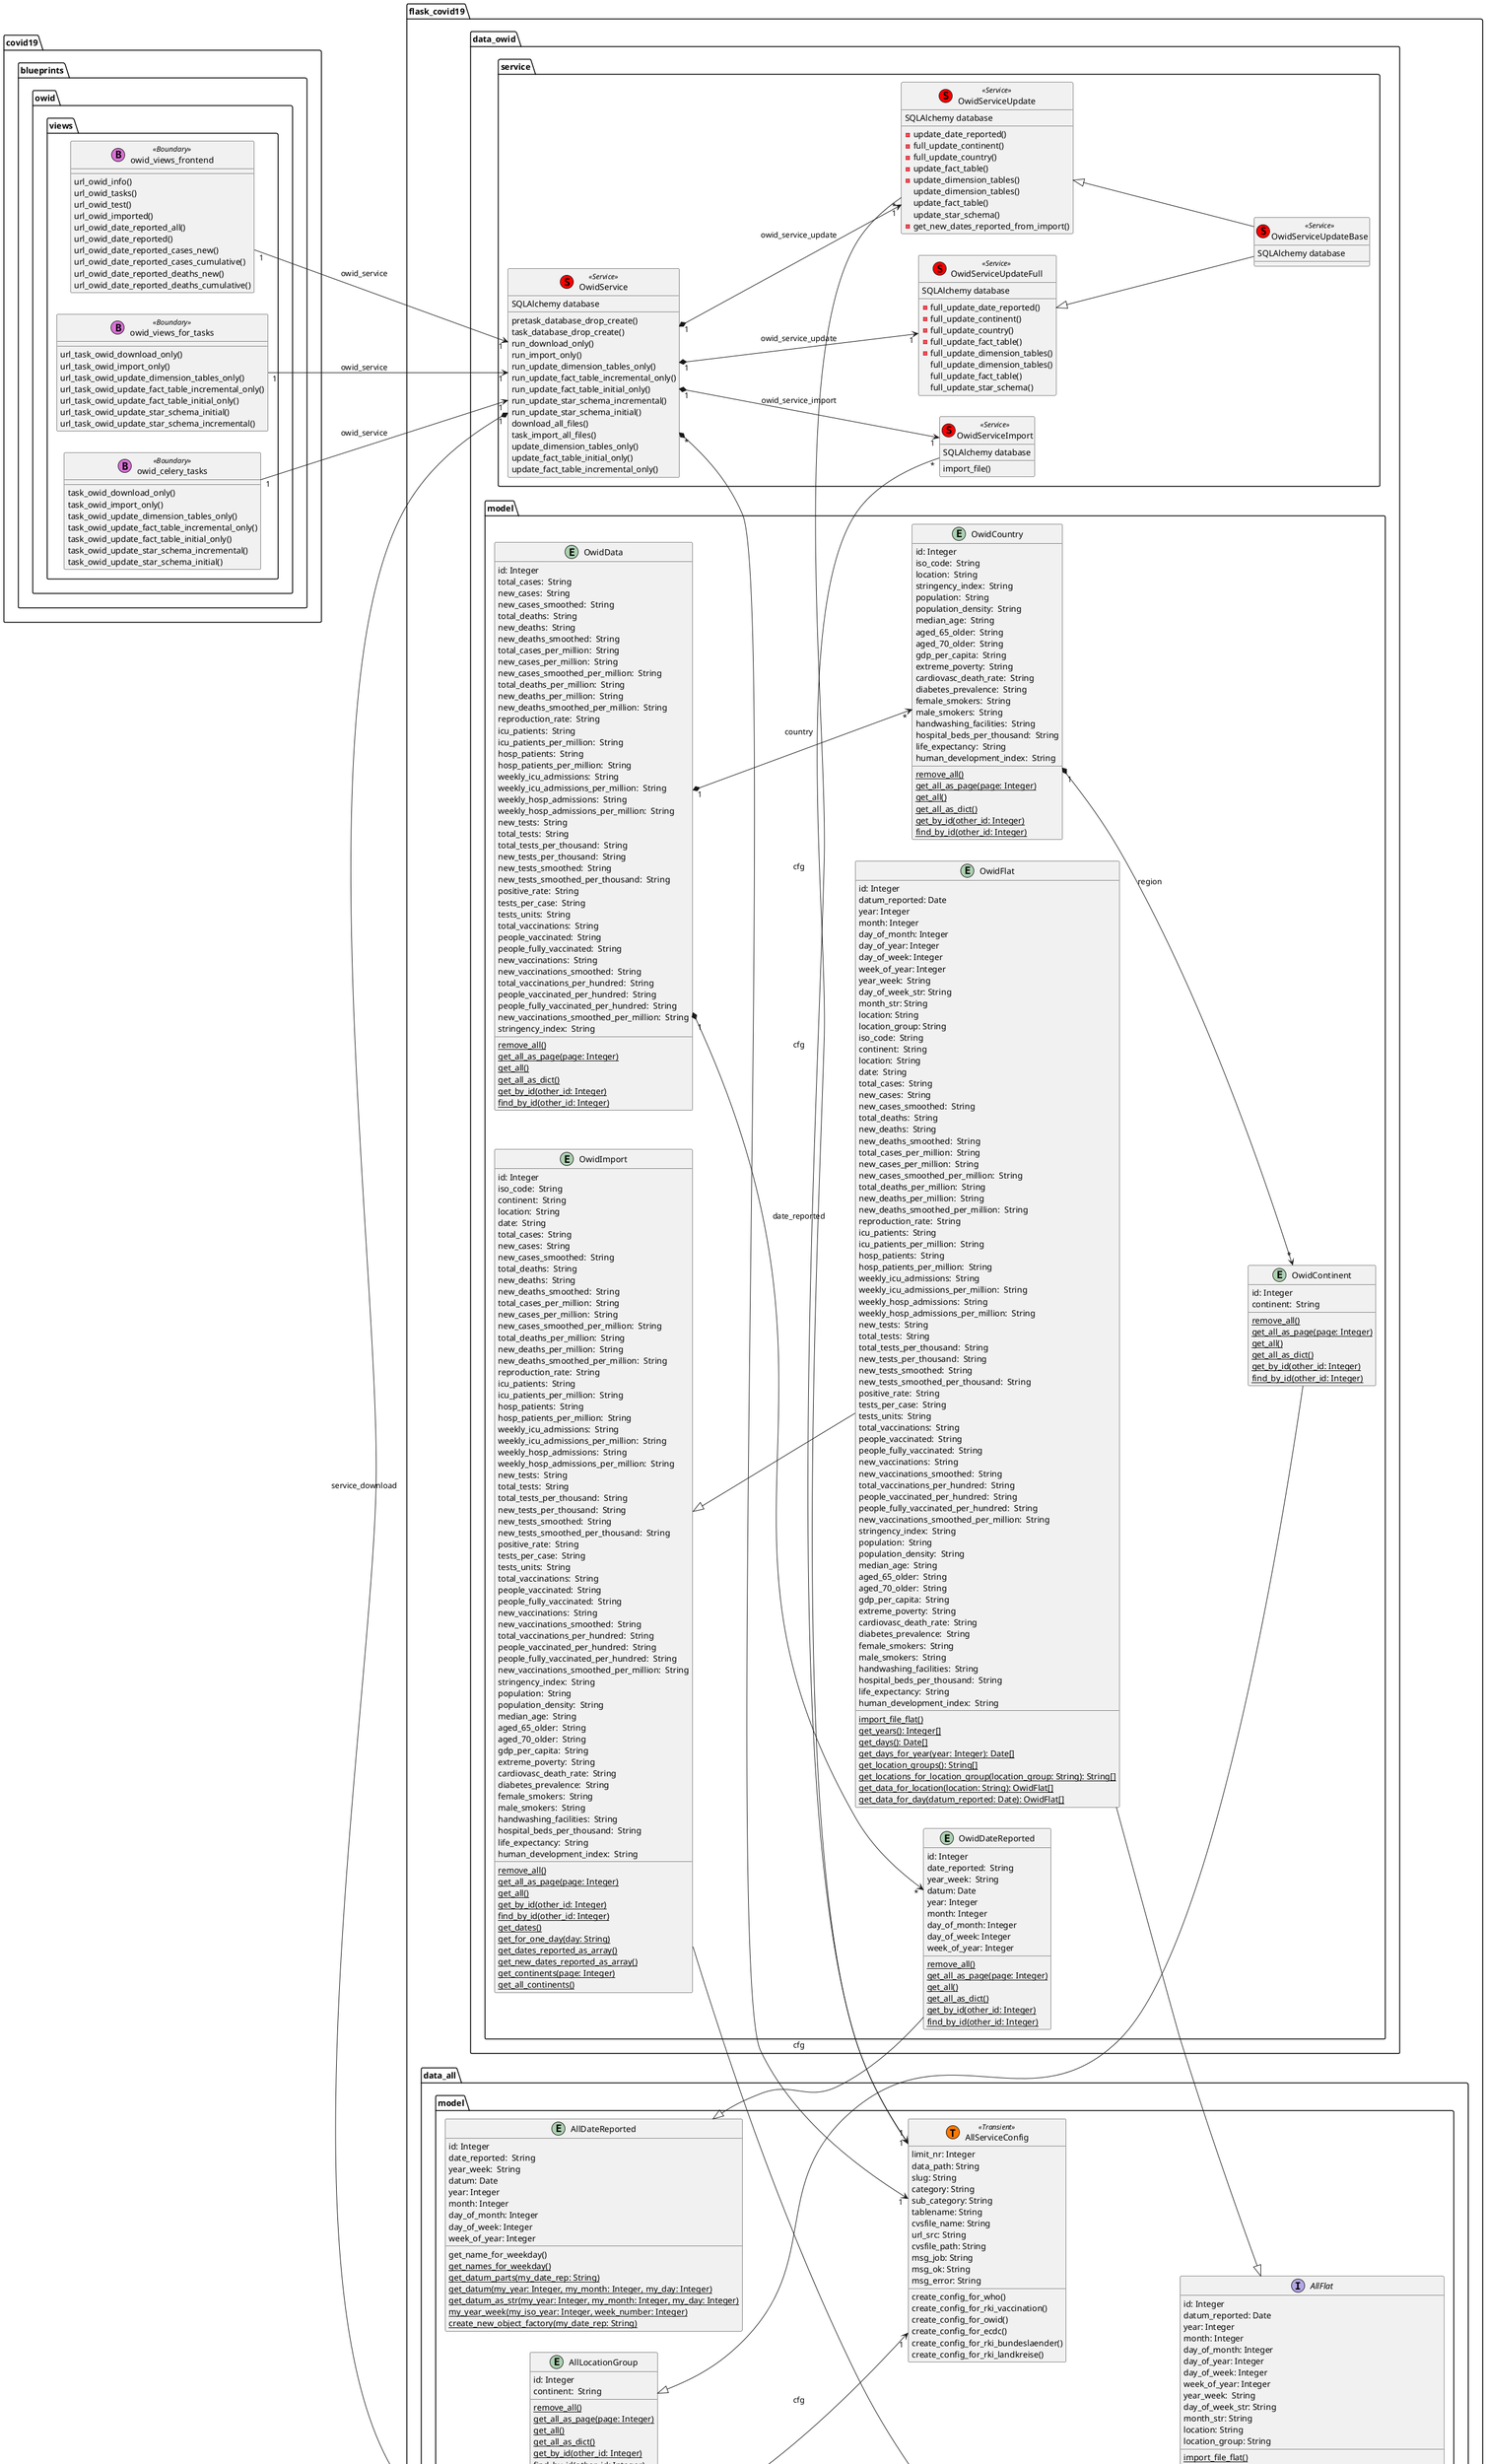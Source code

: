 @startuml
left to right direction

package flask_covid19.data_all.model {

	entity AllDateReported {
	    id: Integer
		date_reported:  String
	    year_week:  String
	    datum: Date
	    year: Integer
	    month: Integer
	    day_of_month: Integer
	    day_of_week: Integer
	    week_of_year: Integer
		get_name_for_weekday()
		{classifier} get_names_for_weekday()
		{classifier} get_datum_parts(my_date_rep: String)
		{classifier} get_datum(my_year: Integer, my_month: Integer, my_day: Integer)
		{classifier} get_datum_as_str(my_year: Integer, my_month: Integer, my_day: Integer)
		{classifier} my_year_week(my_iso_year: Integer, week_number: Integer)
		{classifier} create_new_object_factory(my_date_rep: String)
	}
	entity AllLocationGroup {
	    id: Integer
	    continent:  String
	    {classifier} remove_all()
	    {classifier} get_all_as_page(page: Integer)
	    {classifier} get_all()
	    {classifier} get_all_as_dict()
	    {classifier} get_by_id(other_id: Integer)
	    {classifier} find_by_id(other_id: Integer)
	}
	class AllServiceDownload << (S,red) Service >> {
		-log_error()
		-log_success()
		-prepare_download()
		-download_with_wget()
		-download_with_subprocess_and_os_native_wget()
		download_file()
	}
	class AllServiceConfig << (T,#FF7700) Transient >> {
		limit_nr: Integer
	    data_path: String
	    slug: String
	    category: String
	    sub_category: String
	    tablename: String
	    cvsfile_name: String
	    url_src: String
	    cvsfile_path: String
	    msg_job: String
	    msg_ok: String
	    msg_error: String
		create_config_for_who()
		create_config_for_rki_vaccination()
		create_config_for_owid()
		create_config_for_ecdc()
		create_config_for_rki_bundeslaender()
		create_config_for_rki_landkreise()
	}

	interface AllImportFull {
		{classifier} download_file()
		{classifier} import_file()
		{classifier} full_update_dimension_tables()
		{classifier} full_update_fact_table()
		{classifier} full_update_star_schema()
	}

	interface AllImportIncrement {
		{classifier} download_file()
		{classifier} import_file()
		{classifier} update_dimension_tables()
		{classifier} update_fact_table()
		{classifier} update_star_schema()
	}

	interface AllImport {
	    datum_reported: Date
		location: String
		location_group: String
		{classifier} download_file()
		{classifier} import_file()
		{classifier} full_update_dimension_tables()
		{classifier} full_update_fact_table()
		{classifier} full_update_star_schema()
		{classifier} update_dimension_tables()
		{classifier} update_fact_table()
		{classifier} update_star_schema()
	}

	interface AllFlat {
	    id: Integer
	    datum_reported: Date
	    year: Integer
	    month: Integer
	    day_of_month: Integer
		day_of_year: Integer
	    day_of_week: Integer
	    week_of_year: Integer
	    year_week:  String
	    day_of_week_str: String
		month_str: String
		location: String
		location_group: String
		{classifier} import_file_flat()
		{classifier} get_years(): Integer[]
		{classifier} get_days(): Date[]
		{classifier} get_days_for_year(year: Integer): Date[]
		{classifier} get_location_groups(): String[]
		{classifier} get_locations_for_location_group(location_group: String): String[]
		{classifier} get_data_for_location(location: String): AllFlat[]
		{classifier} get_data_for_day(datum_reported: Date): AllFlat[]
	}
}

package flask_covid19.data_owid.model {

	entity OwidImport {
	    id: Integer
		iso_code:  String
	    continent:  String
	    location:  String
	    date:  String
	    total_cases:  String
	    new_cases:  String
	    new_cases_smoothed:  String
	    total_deaths:  String
	    new_deaths:  String
	    new_deaths_smoothed:  String
	    total_cases_per_million:  String
	    new_cases_per_million:  String
	    new_cases_smoothed_per_million:  String
	    total_deaths_per_million:  String
	    new_deaths_per_million:  String
	    new_deaths_smoothed_per_million:  String
	    reproduction_rate:  String
	    icu_patients:  String
	    icu_patients_per_million:  String
	    hosp_patients:  String
	    hosp_patients_per_million:  String
	    weekly_icu_admissions:  String
	    weekly_icu_admissions_per_million:  String
	    weekly_hosp_admissions:  String
	    weekly_hosp_admissions_per_million:  String
	    new_tests:  String
	    total_tests:  String
	    total_tests_per_thousand:  String
	    new_tests_per_thousand:  String
	    new_tests_smoothed:  String
	    new_tests_smoothed_per_thousand:  String
	    positive_rate:  String
	    tests_per_case:  String
	    tests_units:  String
	    total_vaccinations:  String
	    people_vaccinated:  String
	    people_fully_vaccinated:  String
	    new_vaccinations:  String
	    new_vaccinations_smoothed:  String
	    total_vaccinations_per_hundred:  String
	    people_vaccinated_per_hundred:  String
	    people_fully_vaccinated_per_hundred:  String
	    new_vaccinations_smoothed_per_million:  String
	    stringency_index:  String
	    population:  String
	    population_density:  String
	    median_age:  String
	    aged_65_older:  String
	    aged_70_older:  String
	    gdp_per_capita:  String
	    extreme_poverty:  String
	    cardiovasc_death_rate:  String
	    diabetes_prevalence:  String
	    female_smokers:  String
	    male_smokers:  String
	    handwashing_facilities:  String
	    hospital_beds_per_thousand:  String
	    life_expectancy:  String
	    human_development_index:  String
	    {classifier} remove_all()
	    {classifier} get_all_as_page(page: Integer)
	    {classifier} get_all()
	    {classifier} get_by_id(other_id: Integer)
	    {classifier} find_by_id(other_id: Integer)
	    {classifier} get_dates()
	    {classifier} get_for_one_day(day: String)
	    {classifier} get_dates_reported_as_array()
	    {classifier} get_new_dates_reported_as_array()
	    {classifier} get_continents(page: Integer)
	    {classifier} get_all_continents()
	}

	entity OwidFlat {
	    id: Integer
	    datum_reported: Date
	    year: Integer
	    month: Integer
	    day_of_month: Integer
		day_of_year: Integer
	    day_of_week: Integer
	    week_of_year: Integer
	    year_week:  String
	    day_of_week_str: String
		month_str: String
		location: String
		location_group: String
		iso_code:  String
	    continent:  String
	    location:  String
	    date:  String
	    total_cases:  String
	    new_cases:  String
	    new_cases_smoothed:  String
	    total_deaths:  String
	    new_deaths:  String
	    new_deaths_smoothed:  String
	    total_cases_per_million:  String
	    new_cases_per_million:  String
	    new_cases_smoothed_per_million:  String
	    total_deaths_per_million:  String
	    new_deaths_per_million:  String
	    new_deaths_smoothed_per_million:  String
	    reproduction_rate:  String
	    icu_patients:  String
	    icu_patients_per_million:  String
	    hosp_patients:  String
	    hosp_patients_per_million:  String
	    weekly_icu_admissions:  String
	    weekly_icu_admissions_per_million:  String
	    weekly_hosp_admissions:  String
	    weekly_hosp_admissions_per_million:  String
	    new_tests:  String
	    total_tests:  String
	    total_tests_per_thousand:  String
	    new_tests_per_thousand:  String
	    new_tests_smoothed:  String
	    new_tests_smoothed_per_thousand:  String
	    positive_rate:  String
	    tests_per_case:  String
	    tests_units:  String
	    total_vaccinations:  String
	    people_vaccinated:  String
	    people_fully_vaccinated:  String
	    new_vaccinations:  String
	    new_vaccinations_smoothed:  String
	    total_vaccinations_per_hundred:  String
	    people_vaccinated_per_hundred:  String
	    people_fully_vaccinated_per_hundred:  String
	    new_vaccinations_smoothed_per_million:  String
	    stringency_index:  String
	    population:  String
	    population_density:  String
	    median_age:  String
	    aged_65_older:  String
	    aged_70_older:  String
	    gdp_per_capita:  String
	    extreme_poverty:  String
	    cardiovasc_death_rate:  String
	    diabetes_prevalence:  String
	    female_smokers:  String
	    male_smokers:  String
	    handwashing_facilities:  String
	    hospital_beds_per_thousand:  String
	    life_expectancy:  String
	    human_development_index:  String
		{classifier} import_file_flat()
		{classifier} get_years(): Integer[]
		{classifier} get_days(): Date[]
		{classifier} get_days_for_year(year: Integer): Date[]
		{classifier} get_location_groups(): String[]
		{classifier} get_locations_for_location_group(location_group: String): String[]
		{classifier} get_data_for_location(location: String): OwidFlat[]
		{classifier} get_data_for_day(datum_reported: Date): OwidFlat[]
	}
	entity OwidDateReported {
	    id: Integer
		date_reported:  String
	    year_week:  String
	    datum: Date
	    year: Integer
	    month: Integer
	    day_of_month: Integer
	    day_of_week: Integer
	    week_of_year: Integer
	    {classifier} remove_all()
	    {classifier} get_all_as_page(page: Integer)
	    {classifier} get_all()
	    {classifier} get_all_as_dict()
	    {classifier} get_by_id(other_id: Integer)
	    {classifier} find_by_id(other_id: Integer)
	}
	entity OwidContinent {
	    id: Integer
	    continent:  String
	    {classifier} remove_all()
	    {classifier} get_all_as_page(page: Integer)
	    {classifier} get_all()
	    {classifier} get_all_as_dict()
	    {classifier} get_by_id(other_id: Integer)
	    {classifier} find_by_id(other_id: Integer)
	}
	entity OwidCountry {
	    id: Integer
		iso_code:  String
	    location:  String
	    stringency_index:  String
	    population:  String
	    population_density:  String
	    median_age:  String
	    aged_65_older:  String
	    aged_70_older:  String
	    gdp_per_capita:  String
	    extreme_poverty:  String
	    cardiovasc_death_rate:  String
	    diabetes_prevalence:  String
	    female_smokers:  String
	    male_smokers:  String
	    handwashing_facilities:  String
	    hospital_beds_per_thousand:  String
	    life_expectancy:  String
	    human_development_index:  String
	    {classifier} remove_all()
	    {classifier} get_all_as_page(page: Integer)
	    {classifier} get_all()
	    {classifier} get_all_as_dict()
	    {classifier} get_by_id(other_id: Integer)
	    {classifier} find_by_id(other_id: Integer)
	}
	entity OwidData {
	    id: Integer
	    total_cases:  String
	    new_cases:  String
	    new_cases_smoothed:  String
	    total_deaths:  String
	    new_deaths:  String
	    new_deaths_smoothed:  String
	    total_cases_per_million:  String
	    new_cases_per_million:  String
	    new_cases_smoothed_per_million:  String
	    total_deaths_per_million:  String
	    new_deaths_per_million:  String
	    new_deaths_smoothed_per_million:  String
	    reproduction_rate:  String
	    icu_patients:  String
	    icu_patients_per_million:  String
	    hosp_patients:  String
	    hosp_patients_per_million:  String
	    weekly_icu_admissions:  String
	    weekly_icu_admissions_per_million:  String
	    weekly_hosp_admissions:  String
	    weekly_hosp_admissions_per_million:  String
	    new_tests:  String
	    total_tests:  String
	    total_tests_per_thousand:  String
	    new_tests_per_thousand:  String
	    new_tests_smoothed:  String
	    new_tests_smoothed_per_thousand:  String
	    positive_rate:  String
	    tests_per_case:  String
	    tests_units:  String
	    total_vaccinations:  String
	    people_vaccinated:  String
	    people_fully_vaccinated:  String
	    new_vaccinations:  String
	    new_vaccinations_smoothed:  String
	    total_vaccinations_per_hundred:  String
	    people_vaccinated_per_hundred:  String
	    people_fully_vaccinated_per_hundred:  String
	    new_vaccinations_smoothed_per_million:  String
	    stringency_index:  String
	    {classifier} remove_all()
	    {classifier} get_all_as_page(page: Integer)
	    {classifier} get_all()
	    {classifier} get_all_as_dict()
	    {classifier} get_by_id(other_id: Integer)
	    {classifier} find_by_id(other_id: Integer)
	}
}

package flask_covid19.data_owid.service {
	class OwidServiceImport << (S,red) Service >> {
		import_file()
	}
	class OwidServiceUpdateBase << (S,red) Service >> {
	}
	class OwidServiceUpdateFull << (S,red) Service >> {
		-full_update_date_reported()
		-full_update_continent()
		-full_update_country()
		-full_update_fact_table()
		-full_update_dimension_tables()
		full_update_dimension_tables()
		full_update_fact_table()
		full_update_star_schema()
	}
	class OwidServiceUpdate << (S,red) Service >> {
		-update_date_reported()
		-full_update_continent()
		-full_update_country()
		-update_fact_table()
	    -update_dimension_tables()
		update_dimension_tables()
		update_fact_table()
		update_star_schema()
		-get_new_dates_reported_from_import()
	}
	class OwidService << (S,red) Service >> {
	    pretask_database_drop_create()
	    task_database_drop_create()
	    run_download_only()
	    run_import_only()
	    run_update_dimension_tables_only()
	    run_update_fact_table_incremental_only()
	    run_update_fact_table_initial_only()
	    run_update_star_schema_incremental()
	    run_update_star_schema_initial()
	    download_all_files()
	    task_import_all_files()
	    update_dimension_tables_only()
	    update_fact_table_initial_only()
	    update_fact_table_incremental_only()
	}
}

package covid19.blueprints.owid.views {
	class owid_views_frontend << (B,orchid) Boundary >> {
	    url_owid_info()
	    url_owid_tasks()
	    url_owid_test()
	    url_owid_imported()
	    url_owid_date_reported_all()
	    url_owid_date_reported()
	    url_owid_date_reported_cases_new()
	    url_owid_date_reported_cases_cumulative()
	    url_owid_date_reported_deaths_new()
	    url_owid_date_reported_deaths_cumulative()
	}
	class owid_views_for_tasks << (B,orchid) Boundary >> {
	    url_task_owid_download_only()
	    url_task_owid_import_only()
	    url_task_owid_update_dimension_tables_only()
	    url_task_owid_update_fact_table_incremental_only()
	    url_task_owid_update_fact_table_initial_only()
	    url_task_owid_update_star_schema_initial()
	    url_task_owid_update_star_schema_incremental()
	}
	class owid_celery_tasks << (B,orchid) Boundary >> {
	    task_owid_download_only()
	    task_owid_import_only()
	    task_owid_update_dimension_tables_only()
	    task_owid_update_fact_table_incremental_only()
	    task_owid_update_fact_table_initial_only()
	    task_owid_update_star_schema_incremental()
	    task_owid_update_star_schema_initial()
	}

}
OwidServiceImport : SQLAlchemy database
OwidServiceUpdateBase : SQLAlchemy database
OwidServiceUpdateFull : SQLAlchemy database
OwidServiceUpdate : SQLAlchemy database
OwidService : SQLAlchemy database
AllServiceDownload : SQLAlchemy database
OwidServiceUpdateFull <|-- OwidServiceUpdateBase
OwidServiceUpdate <|-- OwidServiceUpdateBase
AllDateReported <|-- OwidDateReported
AllLocationGroup <|-- OwidContinent
OwidCountry "1" *--> "*" OwidContinent : region
OwidData "1" *--> "*" OwidCountry : country
OwidData "1" *--> "*" OwidDateReported : date_reported
OwidService "*" *--> "1"  AllServiceConfig : cfg
OwidServiceImport "*" --> "1"  AllServiceConfig : cfg
OwidServiceUpdate "*" --> "1"  AllServiceConfig : cfg
AllServiceDownload "*" --> "1"  AllServiceConfig : cfg
OwidService "1" *--> "1" OwidServiceImport : owid_service_import
OwidService "1" *--> "1" OwidServiceUpdate : owid_service_update
OwidService "1" *--> "1" OwidServiceUpdateFull : owid_service_update
OwidService "1" *--> "1" AllServiceDownload : service_download
owid_views_frontend "1" --> "1" OwidService : owid_service
owid_views_for_tasks "1" --> "1" OwidService : owid_service
owid_celery_tasks "1" --> "1" OwidService : owid_service
AllImportFull <|-- AllImport
AllImportIncrement <|-- AllImport
AllImport <|-- AllFlat
AllImport <|-- OwidImport
AllFlat <|-- OwidFlat
OwidImport <|-- OwidFlat
@enduml
